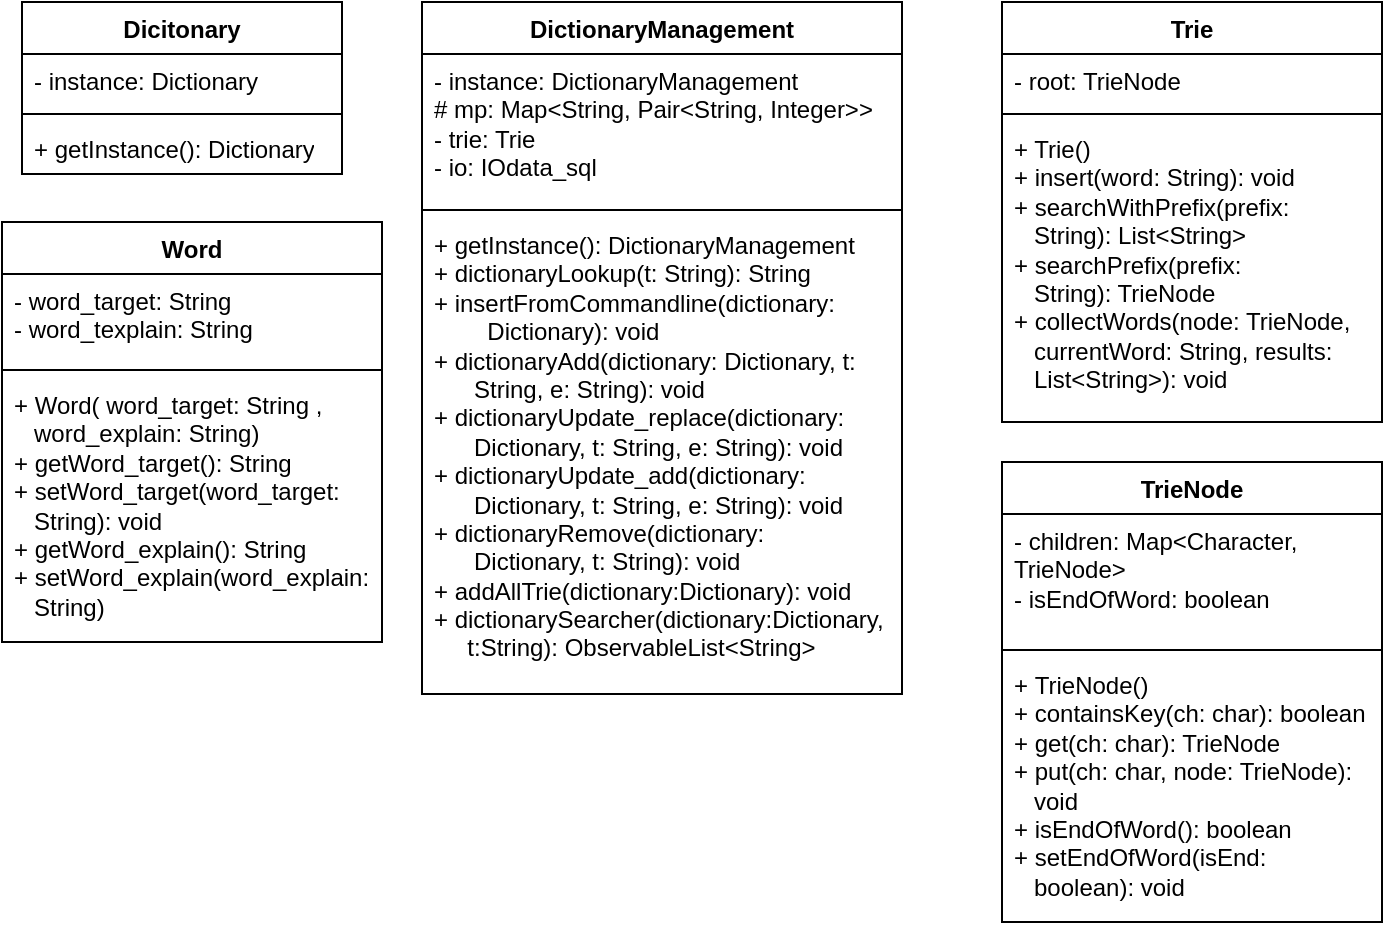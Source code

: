 <mxfile version="22.1.4" type="github">
  <diagram id="C5RBs43oDa-KdzZeNtuy" name="Page-1">
    <mxGraphModel dx="1066" dy="683" grid="1" gridSize="10" guides="1" tooltips="1" connect="1" arrows="1" fold="1" page="1" pageScale="1" pageWidth="827" pageHeight="1169" math="0" shadow="0">
      <root>
        <mxCell id="WIyWlLk6GJQsqaUBKTNV-0" />
        <mxCell id="WIyWlLk6GJQsqaUBKTNV-1" parent="WIyWlLk6GJQsqaUBKTNV-0" />
        <mxCell id="3f60OpF_epkhQgNOvx_9-8" value="Dicitonary" style="swimlane;fontStyle=1;align=center;verticalAlign=top;childLayout=stackLayout;horizontal=1;startSize=26;horizontalStack=0;resizeParent=1;resizeParentMax=0;resizeLast=0;collapsible=1;marginBottom=0;whiteSpace=wrap;html=1;" vertex="1" parent="WIyWlLk6GJQsqaUBKTNV-1">
          <mxGeometry x="100" y="60" width="160" height="86" as="geometry" />
        </mxCell>
        <mxCell id="3f60OpF_epkhQgNOvx_9-9" value="-&amp;nbsp;instance: Dictionary" style="text;strokeColor=none;fillColor=none;align=left;verticalAlign=top;spacingLeft=4;spacingRight=4;overflow=hidden;rotatable=0;points=[[0,0.5],[1,0.5]];portConstraint=eastwest;whiteSpace=wrap;html=1;" vertex="1" parent="3f60OpF_epkhQgNOvx_9-8">
          <mxGeometry y="26" width="160" height="26" as="geometry" />
        </mxCell>
        <mxCell id="3f60OpF_epkhQgNOvx_9-10" value="" style="line;strokeWidth=1;fillColor=none;align=left;verticalAlign=middle;spacingTop=-1;spacingLeft=3;spacingRight=3;rotatable=0;labelPosition=right;points=[];portConstraint=eastwest;strokeColor=inherit;" vertex="1" parent="3f60OpF_epkhQgNOvx_9-8">
          <mxGeometry y="52" width="160" height="8" as="geometry" />
        </mxCell>
        <mxCell id="3f60OpF_epkhQgNOvx_9-11" value="+ getInstance(): Dictionary" style="text;strokeColor=none;fillColor=none;align=left;verticalAlign=top;spacingLeft=4;spacingRight=4;overflow=hidden;rotatable=0;points=[[0,0.5],[1,0.5]];portConstraint=eastwest;whiteSpace=wrap;html=1;" vertex="1" parent="3f60OpF_epkhQgNOvx_9-8">
          <mxGeometry y="60" width="160" height="26" as="geometry" />
        </mxCell>
        <mxCell id="3f60OpF_epkhQgNOvx_9-12" value="DictionaryManagement" style="swimlane;fontStyle=1;align=center;verticalAlign=top;childLayout=stackLayout;horizontal=1;startSize=26;horizontalStack=0;resizeParent=1;resizeParentMax=0;resizeLast=0;collapsible=1;marginBottom=0;whiteSpace=wrap;html=1;" vertex="1" parent="WIyWlLk6GJQsqaUBKTNV-1">
          <mxGeometry x="300" y="60" width="240" height="346" as="geometry" />
        </mxCell>
        <mxCell id="3f60OpF_epkhQgNOvx_9-13" value="-&amp;nbsp;instance: DictionaryManagement&lt;br&gt;#&amp;nbsp;mp:&amp;nbsp;Map&amp;lt;String, Pair&amp;lt;String, Integer&amp;gt;&amp;gt;&lt;br&gt;- trie: Trie&lt;br&gt;- io:&amp;nbsp;IOdata_sql" style="text;strokeColor=none;fillColor=none;align=left;verticalAlign=top;spacingLeft=4;spacingRight=4;overflow=hidden;rotatable=0;points=[[0,0.5],[1,0.5]];portConstraint=eastwest;whiteSpace=wrap;html=1;" vertex="1" parent="3f60OpF_epkhQgNOvx_9-12">
          <mxGeometry y="26" width="240" height="74" as="geometry" />
        </mxCell>
        <mxCell id="3f60OpF_epkhQgNOvx_9-14" value="" style="line;strokeWidth=1;fillColor=none;align=left;verticalAlign=middle;spacingTop=-1;spacingLeft=3;spacingRight=3;rotatable=0;labelPosition=right;points=[];portConstraint=eastwest;strokeColor=inherit;" vertex="1" parent="3f60OpF_epkhQgNOvx_9-12">
          <mxGeometry y="100" width="240" height="8" as="geometry" />
        </mxCell>
        <mxCell id="3f60OpF_epkhQgNOvx_9-15" value="+ getInstance(): DictionaryManagement&lt;br&gt;+&amp;nbsp;dictionaryLookup(t: String): String&lt;br&gt;+ insertFromCommandline(dictionary:&amp;nbsp; &amp;nbsp; &amp;nbsp; &amp;nbsp; &amp;nbsp; &amp;nbsp; &amp;nbsp; &amp;nbsp; Dictionary): void&lt;br&gt;+&amp;nbsp;dictionaryAdd(dictionary: Dictionary, t:&amp;nbsp; &amp;nbsp; &amp;nbsp; &amp;nbsp; &amp;nbsp; &amp;nbsp; String, e: String): void&lt;br&gt;+&amp;nbsp;dictionaryUpdate_replace(dictionary:&amp;nbsp; &amp;nbsp; &amp;nbsp; &amp;nbsp; &amp;nbsp; &amp;nbsp; &amp;nbsp; Dictionary, t: String, e: String): void&lt;br&gt;+ dictionaryUpdate_add(dictionary:&amp;nbsp; &amp;nbsp; &amp;nbsp; &amp;nbsp; &amp;nbsp; &amp;nbsp; &amp;nbsp; &amp;nbsp; &amp;nbsp; &amp;nbsp; Dictionary, t: String, e: String): void&lt;br&gt;+&amp;nbsp;dictionaryRemove(dictionary:&amp;nbsp; &amp;nbsp; &amp;nbsp; &amp;nbsp; &amp;nbsp; &amp;nbsp; &amp;nbsp; &amp;nbsp; &amp;nbsp; &amp;nbsp; &amp;nbsp; &amp;nbsp; &amp;nbsp; Dictionary, t: String): void&lt;br&gt;+&amp;nbsp;addAllTrie(dictionary:Dictionary): void&lt;br&gt;+&amp;nbsp;dictionarySearcher(dictionary:Dictionary,&amp;nbsp; &amp;nbsp; &amp;nbsp; &amp;nbsp;t:String):&amp;nbsp;ObservableList&amp;lt;String&amp;gt;" style="text;strokeColor=none;fillColor=none;align=left;verticalAlign=top;spacingLeft=4;spacingRight=4;overflow=hidden;rotatable=0;points=[[0,0.5],[1,0.5]];portConstraint=eastwest;whiteSpace=wrap;html=1;" vertex="1" parent="3f60OpF_epkhQgNOvx_9-12">
          <mxGeometry y="108" width="240" height="238" as="geometry" />
        </mxCell>
        <mxCell id="3f60OpF_epkhQgNOvx_9-16" value="Word" style="swimlane;fontStyle=1;align=center;verticalAlign=top;childLayout=stackLayout;horizontal=1;startSize=26;horizontalStack=0;resizeParent=1;resizeParentMax=0;resizeLast=0;collapsible=1;marginBottom=0;whiteSpace=wrap;html=1;" vertex="1" parent="WIyWlLk6GJQsqaUBKTNV-1">
          <mxGeometry x="90" y="170" width="190" height="210" as="geometry" />
        </mxCell>
        <mxCell id="3f60OpF_epkhQgNOvx_9-17" value="-&amp;nbsp;word_target: String&lt;br&gt;-&amp;nbsp;word_texplain: String" style="text;strokeColor=none;fillColor=none;align=left;verticalAlign=top;spacingLeft=4;spacingRight=4;overflow=hidden;rotatable=0;points=[[0,0.5],[1,0.5]];portConstraint=eastwest;whiteSpace=wrap;html=1;" vertex="1" parent="3f60OpF_epkhQgNOvx_9-16">
          <mxGeometry y="26" width="190" height="44" as="geometry" />
        </mxCell>
        <mxCell id="3f60OpF_epkhQgNOvx_9-18" value="" style="line;strokeWidth=1;fillColor=none;align=left;verticalAlign=middle;spacingTop=-1;spacingLeft=3;spacingRight=3;rotatable=0;labelPosition=right;points=[];portConstraint=eastwest;strokeColor=inherit;" vertex="1" parent="3f60OpF_epkhQgNOvx_9-16">
          <mxGeometry y="70" width="190" height="8" as="geometry" />
        </mxCell>
        <mxCell id="3f60OpF_epkhQgNOvx_9-19" value="+&amp;nbsp;Word( word_target: String ,&amp;nbsp; &amp;nbsp; &amp;nbsp; &amp;nbsp; &amp;nbsp; &amp;nbsp;word_explain: String)&lt;br&gt;+&amp;nbsp;getWord_target(): String&lt;br&gt;+ setWord_target(word_target:&amp;nbsp; &amp;nbsp; &amp;nbsp; &amp;nbsp; &amp;nbsp;String): void&lt;br&gt;+&amp;nbsp;getWord_explain(): String&lt;br&gt;+&amp;nbsp;setWord_explain(word_explain:&amp;nbsp; &amp;nbsp; &amp;nbsp;String)" style="text;strokeColor=none;fillColor=none;align=left;verticalAlign=top;spacingLeft=4;spacingRight=4;overflow=hidden;rotatable=0;points=[[0,0.5],[1,0.5]];portConstraint=eastwest;whiteSpace=wrap;html=1;" vertex="1" parent="3f60OpF_epkhQgNOvx_9-16">
          <mxGeometry y="78" width="190" height="132" as="geometry" />
        </mxCell>
        <mxCell id="3f60OpF_epkhQgNOvx_9-28" value="Trie" style="swimlane;fontStyle=1;align=center;verticalAlign=top;childLayout=stackLayout;horizontal=1;startSize=26;horizontalStack=0;resizeParent=1;resizeParentMax=0;resizeLast=0;collapsible=1;marginBottom=0;whiteSpace=wrap;html=1;" vertex="1" parent="WIyWlLk6GJQsqaUBKTNV-1">
          <mxGeometry x="590" y="60" width="190" height="210" as="geometry" />
        </mxCell>
        <mxCell id="3f60OpF_epkhQgNOvx_9-29" value="- root: TrieNode" style="text;strokeColor=none;fillColor=none;align=left;verticalAlign=top;spacingLeft=4;spacingRight=4;overflow=hidden;rotatable=0;points=[[0,0.5],[1,0.5]];portConstraint=eastwest;whiteSpace=wrap;html=1;" vertex="1" parent="3f60OpF_epkhQgNOvx_9-28">
          <mxGeometry y="26" width="190" height="26" as="geometry" />
        </mxCell>
        <mxCell id="3f60OpF_epkhQgNOvx_9-30" value="" style="line;strokeWidth=1;fillColor=none;align=left;verticalAlign=middle;spacingTop=-1;spacingLeft=3;spacingRight=3;rotatable=0;labelPosition=right;points=[];portConstraint=eastwest;strokeColor=inherit;" vertex="1" parent="3f60OpF_epkhQgNOvx_9-28">
          <mxGeometry y="52" width="190" height="8" as="geometry" />
        </mxCell>
        <mxCell id="3f60OpF_epkhQgNOvx_9-31" value="+ Trie()&lt;br&gt;+&amp;nbsp;insert(word: String): void&lt;br&gt;+&amp;nbsp;searchWithPrefix(prefix:&amp;nbsp; &amp;nbsp; &amp;nbsp; &amp;nbsp; &amp;nbsp; &amp;nbsp; &amp;nbsp; &amp;nbsp;String):&amp;nbsp;List&amp;lt;String&amp;gt;&lt;br&gt;+&amp;nbsp;searchPrefix(prefix:&amp;nbsp; &amp;nbsp; &amp;nbsp; &amp;nbsp; &amp;nbsp; &amp;nbsp; &amp;nbsp; &amp;nbsp; &amp;nbsp; &amp;nbsp; &amp;nbsp; &amp;nbsp;String): TrieNode&lt;br&gt;+&amp;nbsp;collectWords(node: TrieNode,&amp;nbsp; &amp;nbsp; &amp;nbsp; &amp;nbsp;currentWord: String, results:&amp;nbsp; &amp;nbsp; &amp;nbsp; &amp;nbsp; &amp;nbsp;List&amp;lt;String&amp;gt;): void" style="text;strokeColor=none;fillColor=none;align=left;verticalAlign=top;spacingLeft=4;spacingRight=4;overflow=hidden;rotatable=0;points=[[0,0.5],[1,0.5]];portConstraint=eastwest;whiteSpace=wrap;html=1;" vertex="1" parent="3f60OpF_epkhQgNOvx_9-28">
          <mxGeometry y="60" width="190" height="150" as="geometry" />
        </mxCell>
        <mxCell id="3f60OpF_epkhQgNOvx_9-32" value="TrieNode" style="swimlane;fontStyle=1;align=center;verticalAlign=top;childLayout=stackLayout;horizontal=1;startSize=26;horizontalStack=0;resizeParent=1;resizeParentMax=0;resizeLast=0;collapsible=1;marginBottom=0;whiteSpace=wrap;html=1;" vertex="1" parent="WIyWlLk6GJQsqaUBKTNV-1">
          <mxGeometry x="590" y="290" width="190" height="230" as="geometry" />
        </mxCell>
        <mxCell id="3f60OpF_epkhQgNOvx_9-33" value="- children:&amp;nbsp;Map&amp;lt;Character, TrieNode&amp;gt;&lt;br&gt;-&amp;nbsp;isEndOfWord: boolean" style="text;strokeColor=none;fillColor=none;align=left;verticalAlign=top;spacingLeft=4;spacingRight=4;overflow=hidden;rotatable=0;points=[[0,0.5],[1,0.5]];portConstraint=eastwest;whiteSpace=wrap;html=1;" vertex="1" parent="3f60OpF_epkhQgNOvx_9-32">
          <mxGeometry y="26" width="190" height="64" as="geometry" />
        </mxCell>
        <mxCell id="3f60OpF_epkhQgNOvx_9-34" value="" style="line;strokeWidth=1;fillColor=none;align=left;verticalAlign=middle;spacingTop=-1;spacingLeft=3;spacingRight=3;rotatable=0;labelPosition=right;points=[];portConstraint=eastwest;strokeColor=inherit;" vertex="1" parent="3f60OpF_epkhQgNOvx_9-32">
          <mxGeometry y="90" width="190" height="8" as="geometry" />
        </mxCell>
        <mxCell id="3f60OpF_epkhQgNOvx_9-35" value="+&amp;nbsp;TrieNode()&lt;br&gt;+&amp;nbsp;containsKey(ch: char): boolean&lt;br&gt;+ get(ch: char): TrieNode&lt;br&gt;+ put(ch: char, node: TrieNode):&amp;nbsp; &amp;nbsp; &amp;nbsp; &amp;nbsp;void&lt;br&gt;+&amp;nbsp;isEndOfWord(): boolean&lt;br&gt;+&amp;nbsp;setEndOfWord(isEnd:&amp;nbsp; &amp;nbsp; &amp;nbsp; &amp;nbsp; &amp;nbsp; &amp;nbsp; &amp;nbsp; &amp;nbsp; &amp;nbsp; &amp;nbsp;boolean): void" style="text;strokeColor=none;fillColor=none;align=left;verticalAlign=top;spacingLeft=4;spacingRight=4;overflow=hidden;rotatable=0;points=[[0,0.5],[1,0.5]];portConstraint=eastwest;whiteSpace=wrap;html=1;" vertex="1" parent="3f60OpF_epkhQgNOvx_9-32">
          <mxGeometry y="98" width="190" height="132" as="geometry" />
        </mxCell>
      </root>
    </mxGraphModel>
  </diagram>
</mxfile>
